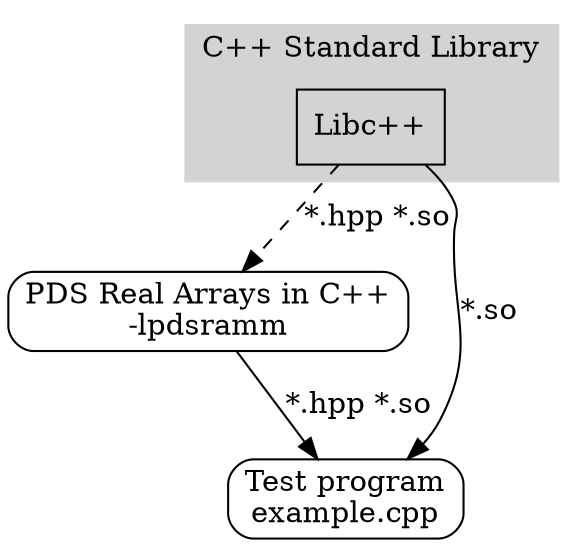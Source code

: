 digraph G {

	node [ shape = "Mrecord"  ];

	subgraph cluster_0{

		node [ shape = "box"  ];

		style = filled;
		color = lightgrey;
		label = "C++ Standard Library";
	
		LIBC		[ label ="Libc++"];
	}

	PDSRA		[ label ="PDS Real Arrays in C++\n-lpdsramm"];
	TESTC   	[ label ="Test program\nexample.cpp"];

	LIBC		-> PDSRA  [label = "*.hpp *.so", style=dashed];

	LIBC		-> TESTC  [label = "*.so"];
	PDSRA	    -> TESTC  [label = "*.hpp *.so"];
}
